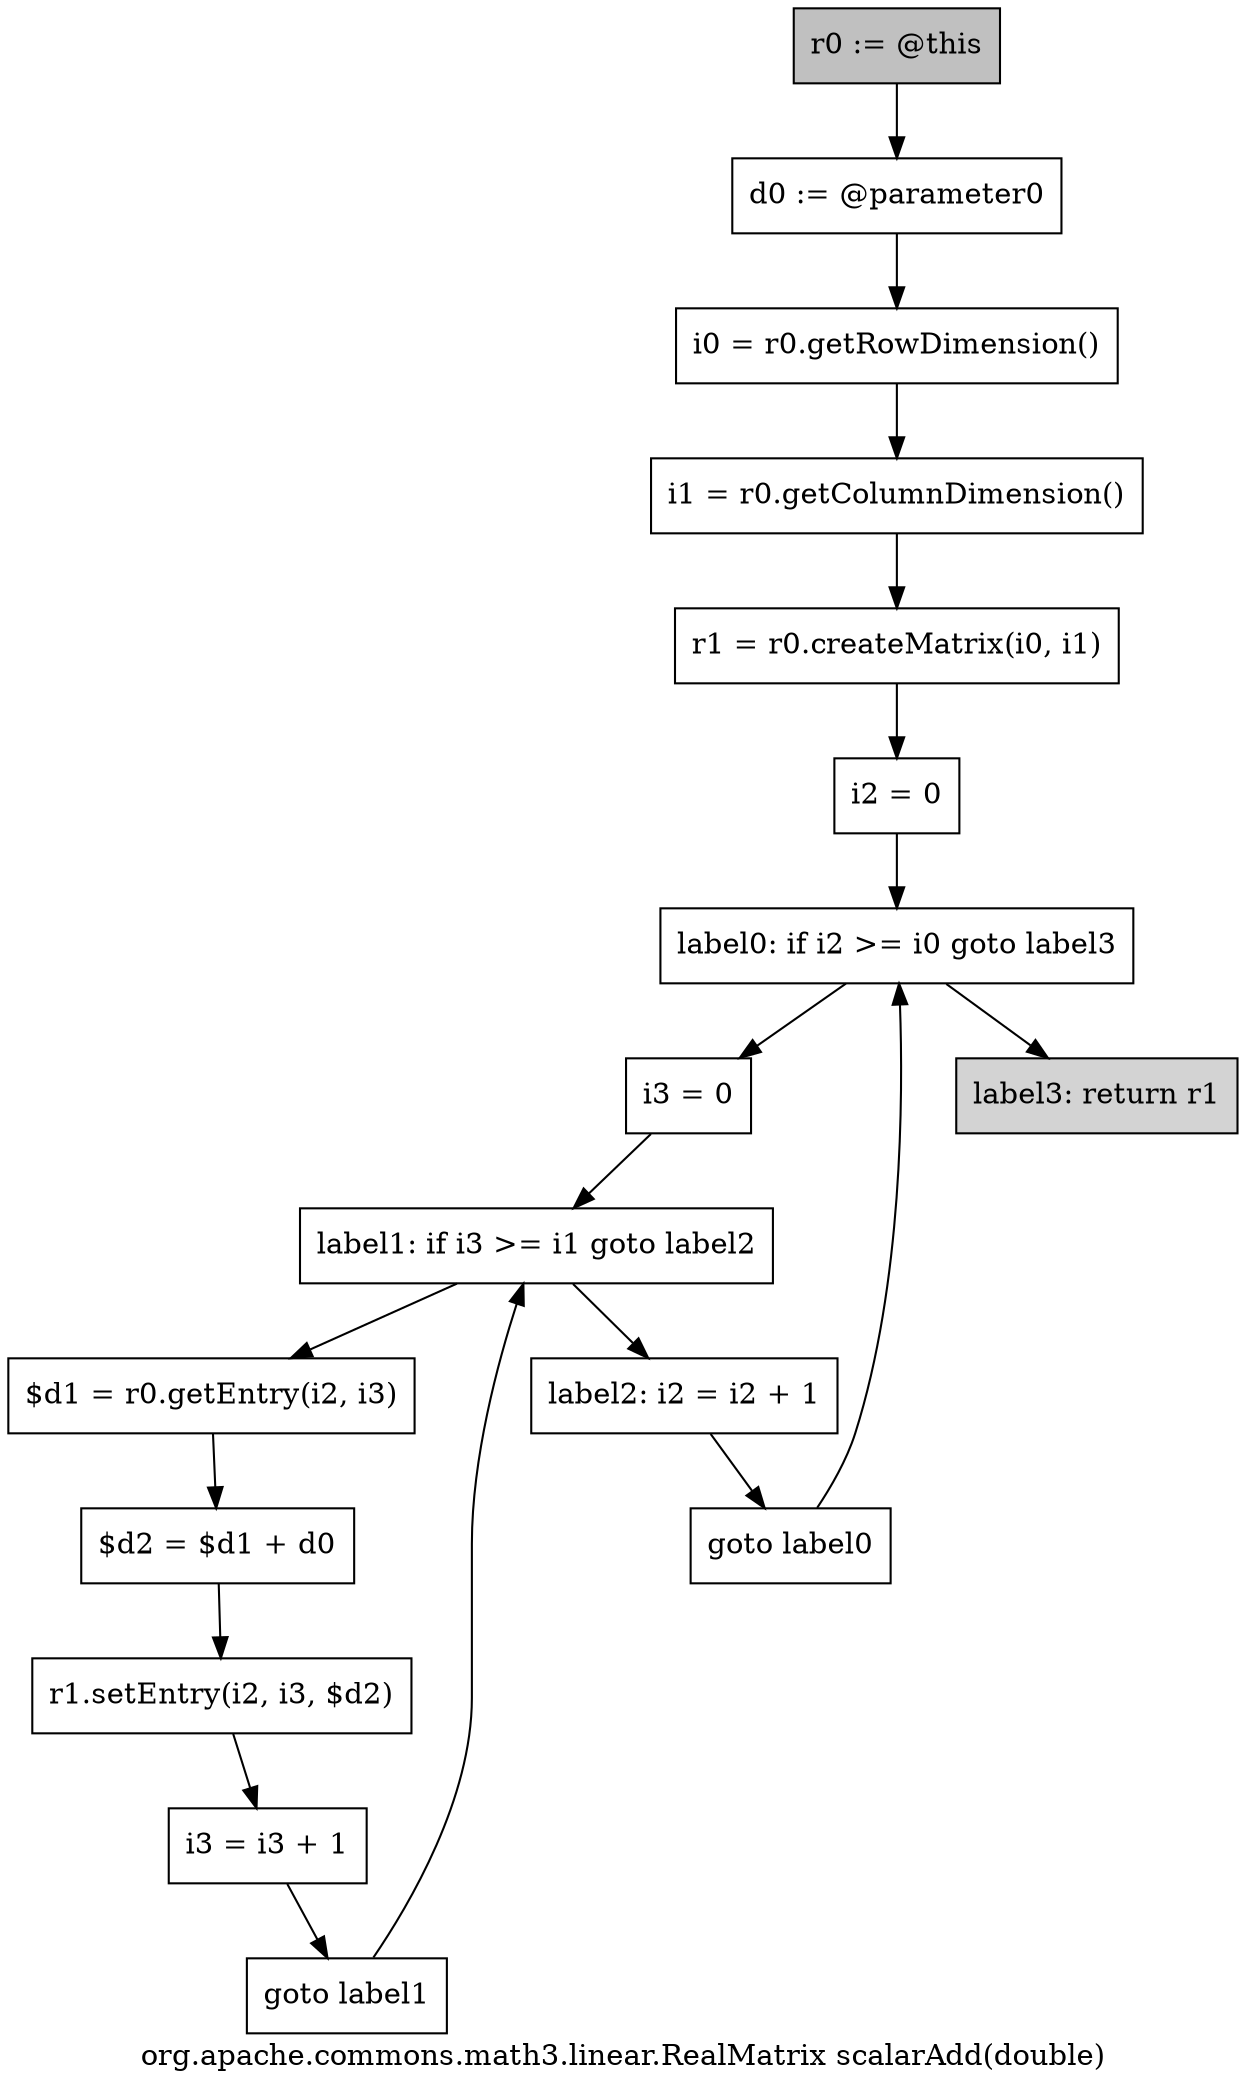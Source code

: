 digraph "org.apache.commons.math3.linear.RealMatrix scalarAdd(double)" {
    label="org.apache.commons.math3.linear.RealMatrix scalarAdd(double)";
    node [shape=box];
    "0" [style=filled,fillcolor=gray,label="r0 := @this",];
    "1" [label="d0 := @parameter0",];
    "0"->"1";
    "2" [label="i0 = r0.getRowDimension()",];
    "1"->"2";
    "3" [label="i1 = r0.getColumnDimension()",];
    "2"->"3";
    "4" [label="r1 = r0.createMatrix(i0, i1)",];
    "3"->"4";
    "5" [label="i2 = 0",];
    "4"->"5";
    "6" [label="label0: if i2 >= i0 goto label3",];
    "5"->"6";
    "7" [label="i3 = 0",];
    "6"->"7";
    "16" [style=filled,fillcolor=lightgray,label="label3: return r1",];
    "6"->"16";
    "8" [label="label1: if i3 >= i1 goto label2",];
    "7"->"8";
    "9" [label="$d1 = r0.getEntry(i2, i3)",];
    "8"->"9";
    "14" [label="label2: i2 = i2 + 1",];
    "8"->"14";
    "10" [label="$d2 = $d1 + d0",];
    "9"->"10";
    "11" [label="r1.setEntry(i2, i3, $d2)",];
    "10"->"11";
    "12" [label="i3 = i3 + 1",];
    "11"->"12";
    "13" [label="goto label1",];
    "12"->"13";
    "13"->"8";
    "15" [label="goto label0",];
    "14"->"15";
    "15"->"6";
}

